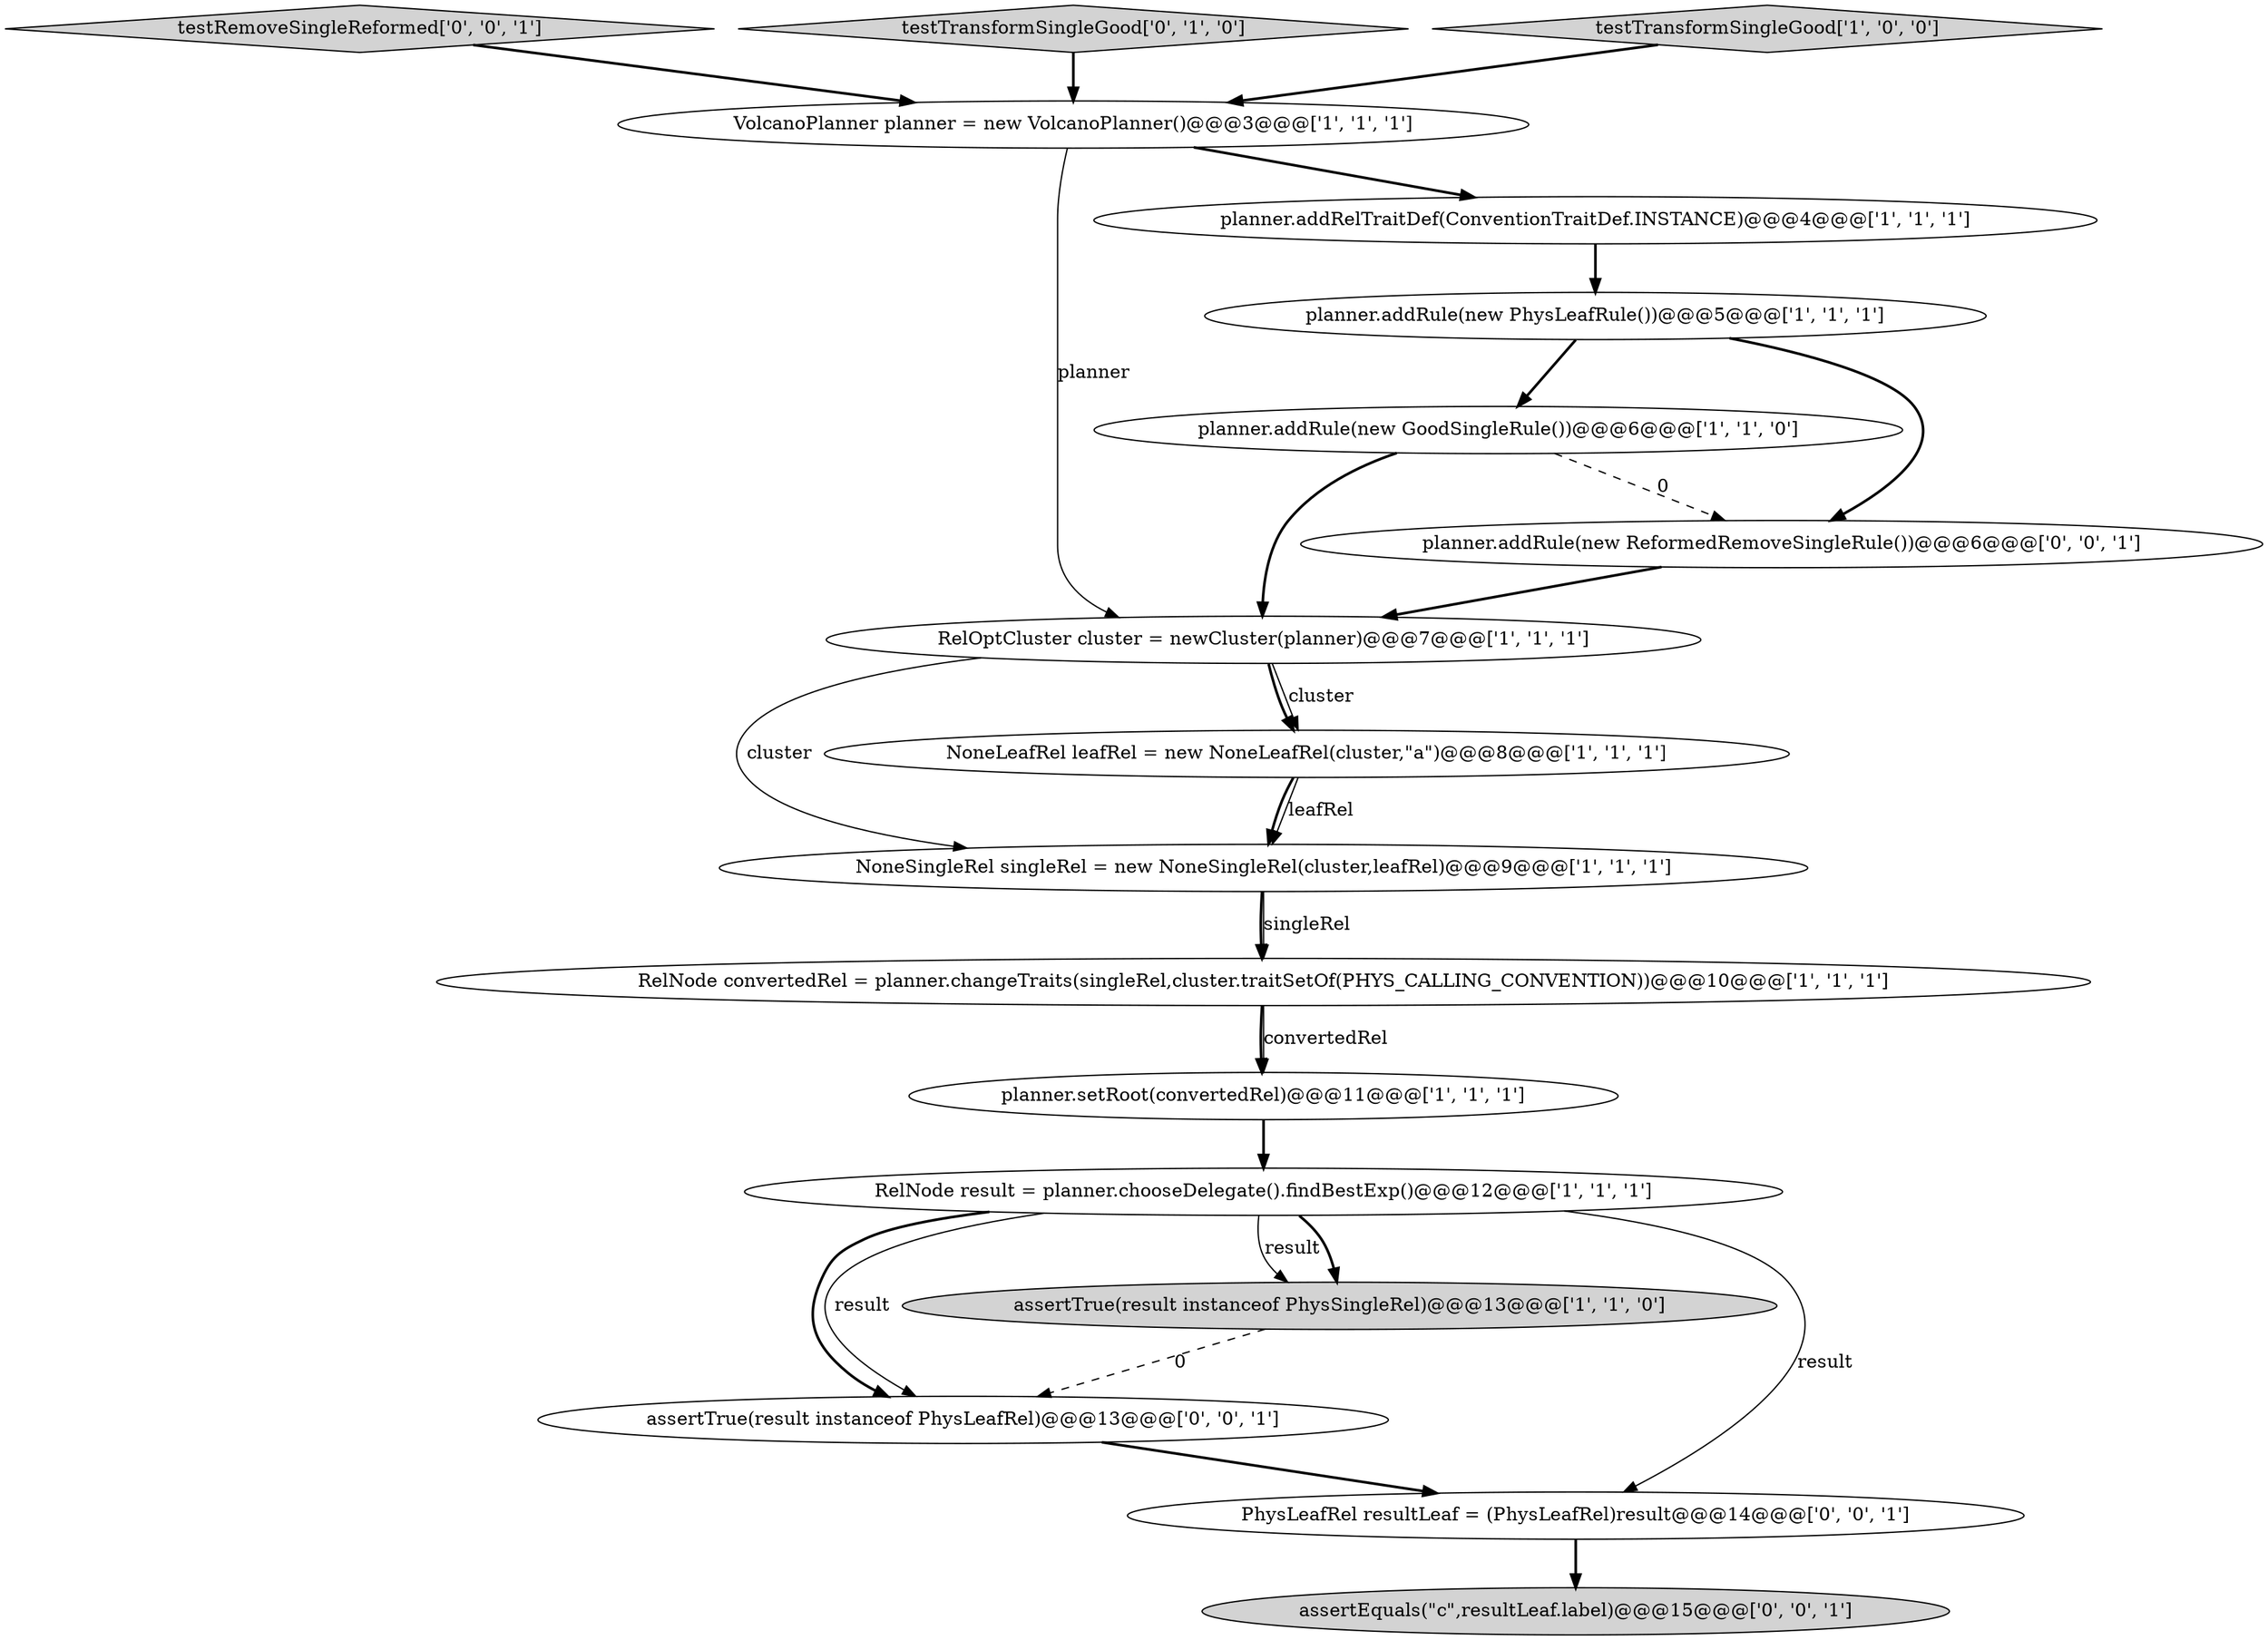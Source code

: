 digraph {
15 [style = filled, label = "assertTrue(result instanceof PhysLeafRel)@@@13@@@['0', '0', '1']", fillcolor = white, shape = ellipse image = "AAA0AAABBB3BBB"];
10 [style = filled, label = "planner.addRule(new PhysLeafRule())@@@5@@@['1', '1', '1']", fillcolor = white, shape = ellipse image = "AAA0AAABBB1BBB"];
17 [style = filled, label = "planner.addRule(new ReformedRemoveSingleRule())@@@6@@@['0', '0', '1']", fillcolor = white, shape = ellipse image = "AAA0AAABBB3BBB"];
16 [style = filled, label = "PhysLeafRel resultLeaf = (PhysLeafRel)result@@@14@@@['0', '0', '1']", fillcolor = white, shape = ellipse image = "AAA0AAABBB3BBB"];
9 [style = filled, label = "planner.addRule(new GoodSingleRule())@@@6@@@['1', '1', '0']", fillcolor = white, shape = ellipse image = "AAA0AAABBB1BBB"];
11 [style = filled, label = "RelNode convertedRel = planner.changeTraits(singleRel,cluster.traitSetOf(PHYS_CALLING_CONVENTION))@@@10@@@['1', '1', '1']", fillcolor = white, shape = ellipse image = "AAA0AAABBB1BBB"];
1 [style = filled, label = "planner.setRoot(convertedRel)@@@11@@@['1', '1', '1']", fillcolor = white, shape = ellipse image = "AAA0AAABBB1BBB"];
0 [style = filled, label = "RelOptCluster cluster = newCluster(planner)@@@7@@@['1', '1', '1']", fillcolor = white, shape = ellipse image = "AAA0AAABBB1BBB"];
6 [style = filled, label = "VolcanoPlanner planner = new VolcanoPlanner()@@@3@@@['1', '1', '1']", fillcolor = white, shape = ellipse image = "AAA0AAABBB1BBB"];
7 [style = filled, label = "NoneSingleRel singleRel = new NoneSingleRel(cluster,leafRel)@@@9@@@['1', '1', '1']", fillcolor = white, shape = ellipse image = "AAA0AAABBB1BBB"];
13 [style = filled, label = "testRemoveSingleReformed['0', '0', '1']", fillcolor = lightgray, shape = diamond image = "AAA0AAABBB3BBB"];
5 [style = filled, label = "NoneLeafRel leafRel = new NoneLeafRel(cluster,\"a\")@@@8@@@['1', '1', '1']", fillcolor = white, shape = ellipse image = "AAA0AAABBB1BBB"];
14 [style = filled, label = "assertEquals(\"c\",resultLeaf.label)@@@15@@@['0', '0', '1']", fillcolor = lightgray, shape = ellipse image = "AAA0AAABBB3BBB"];
12 [style = filled, label = "testTransformSingleGood['0', '1', '0']", fillcolor = lightgray, shape = diamond image = "AAA0AAABBB2BBB"];
2 [style = filled, label = "planner.addRelTraitDef(ConventionTraitDef.INSTANCE)@@@4@@@['1', '1', '1']", fillcolor = white, shape = ellipse image = "AAA0AAABBB1BBB"];
4 [style = filled, label = "testTransformSingleGood['1', '0', '0']", fillcolor = lightgray, shape = diamond image = "AAA0AAABBB1BBB"];
3 [style = filled, label = "RelNode result = planner.chooseDelegate().findBestExp()@@@12@@@['1', '1', '1']", fillcolor = white, shape = ellipse image = "AAA0AAABBB1BBB"];
8 [style = filled, label = "assertTrue(result instanceof PhysSingleRel)@@@13@@@['1', '1', '0']", fillcolor = lightgray, shape = ellipse image = "AAA0AAABBB1BBB"];
7->11 [style = bold, label=""];
9->0 [style = bold, label=""];
5->7 [style = solid, label="leafRel"];
11->1 [style = bold, label=""];
4->6 [style = bold, label=""];
3->8 [style = solid, label="result"];
8->15 [style = dashed, label="0"];
1->3 [style = bold, label=""];
3->15 [style = solid, label="result"];
11->1 [style = solid, label="convertedRel"];
10->17 [style = bold, label=""];
3->15 [style = bold, label=""];
2->10 [style = bold, label=""];
12->6 [style = bold, label=""];
15->16 [style = bold, label=""];
6->2 [style = bold, label=""];
6->0 [style = solid, label="planner"];
17->0 [style = bold, label=""];
3->16 [style = solid, label="result"];
7->11 [style = solid, label="singleRel"];
0->7 [style = solid, label="cluster"];
3->8 [style = bold, label=""];
9->17 [style = dashed, label="0"];
5->7 [style = bold, label=""];
16->14 [style = bold, label=""];
10->9 [style = bold, label=""];
13->6 [style = bold, label=""];
0->5 [style = solid, label="cluster"];
0->5 [style = bold, label=""];
}
